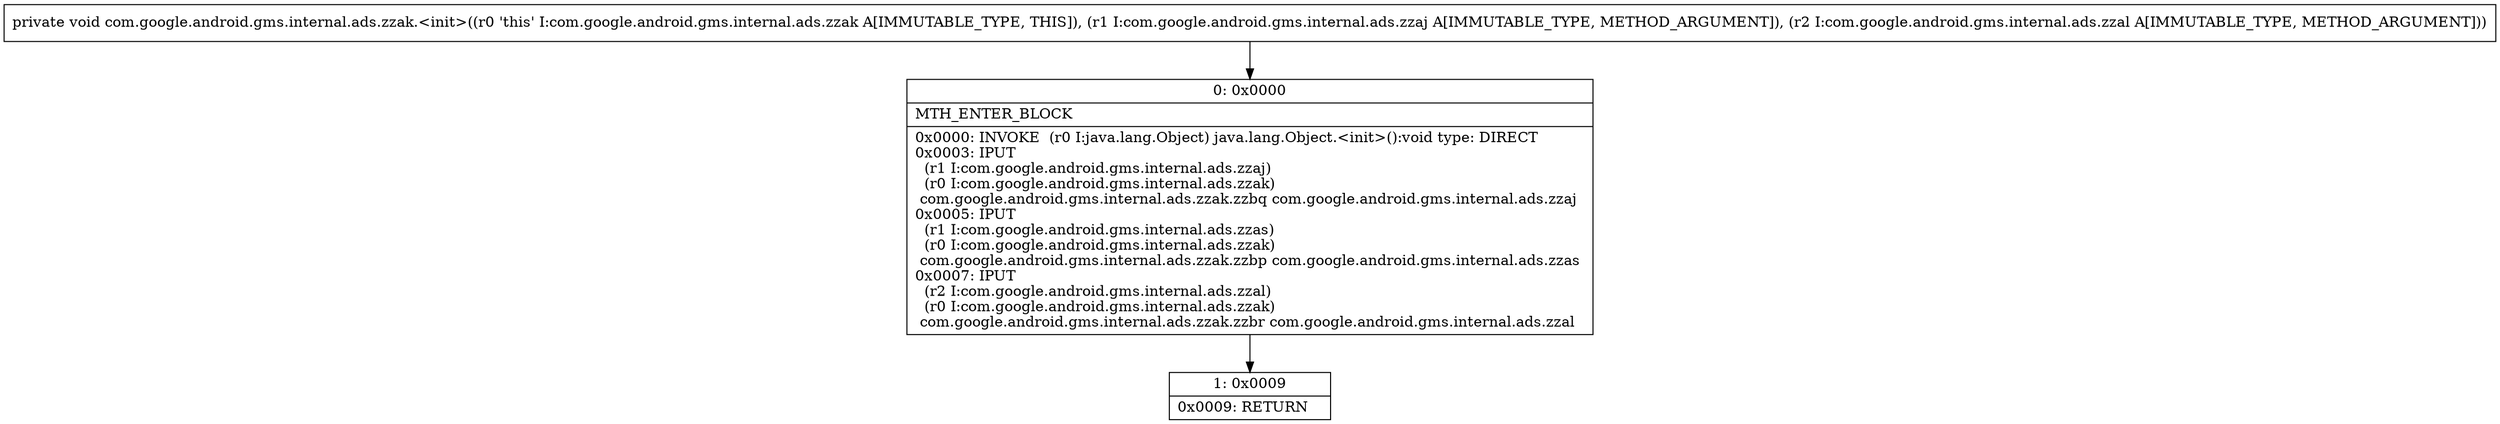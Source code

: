 digraph "CFG forcom.google.android.gms.internal.ads.zzak.\<init\>(Lcom\/google\/android\/gms\/internal\/ads\/zzaj;Lcom\/google\/android\/gms\/internal\/ads\/zzal;)V" {
Node_0 [shape=record,label="{0\:\ 0x0000|MTH_ENTER_BLOCK\l|0x0000: INVOKE  (r0 I:java.lang.Object) java.lang.Object.\<init\>():void type: DIRECT \l0x0003: IPUT  \l  (r1 I:com.google.android.gms.internal.ads.zzaj)\l  (r0 I:com.google.android.gms.internal.ads.zzak)\l com.google.android.gms.internal.ads.zzak.zzbq com.google.android.gms.internal.ads.zzaj \l0x0005: IPUT  \l  (r1 I:com.google.android.gms.internal.ads.zzas)\l  (r0 I:com.google.android.gms.internal.ads.zzak)\l com.google.android.gms.internal.ads.zzak.zzbp com.google.android.gms.internal.ads.zzas \l0x0007: IPUT  \l  (r2 I:com.google.android.gms.internal.ads.zzal)\l  (r0 I:com.google.android.gms.internal.ads.zzak)\l com.google.android.gms.internal.ads.zzak.zzbr com.google.android.gms.internal.ads.zzal \l}"];
Node_1 [shape=record,label="{1\:\ 0x0009|0x0009: RETURN   \l}"];
MethodNode[shape=record,label="{private void com.google.android.gms.internal.ads.zzak.\<init\>((r0 'this' I:com.google.android.gms.internal.ads.zzak A[IMMUTABLE_TYPE, THIS]), (r1 I:com.google.android.gms.internal.ads.zzaj A[IMMUTABLE_TYPE, METHOD_ARGUMENT]), (r2 I:com.google.android.gms.internal.ads.zzal A[IMMUTABLE_TYPE, METHOD_ARGUMENT])) }"];
MethodNode -> Node_0;
Node_0 -> Node_1;
}

